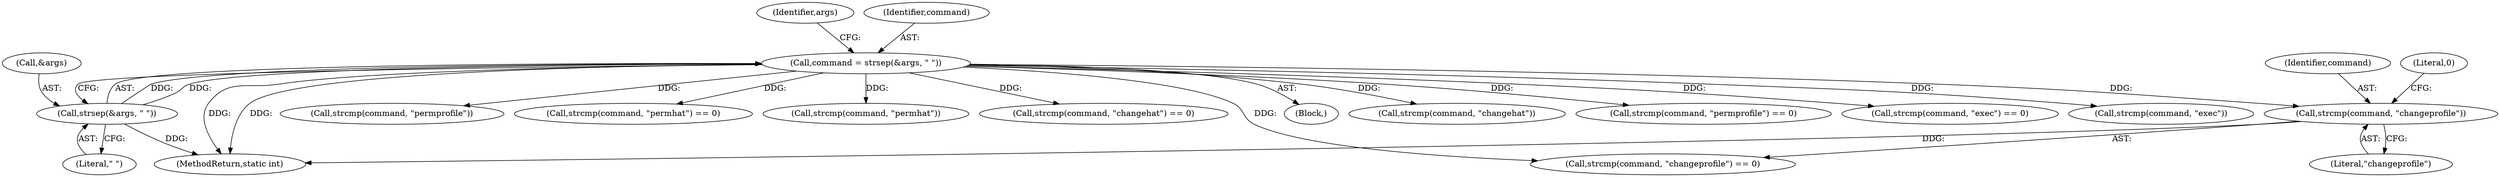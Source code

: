 digraph "0_linux_30a46a4647fd1df9cf52e43bf467f0d9265096ca@pointer" {
"1000244" [label="(Call,strcmp(command, \"changeprofile\"))"];
"1000178" [label="(Call,command = strsep(&args, \" \"))"];
"1000180" [label="(Call,strsep(&args, \" \"))"];
"1000246" [label="(Literal,\"changeprofile\")"];
"1000244" [label="(Call,strcmp(command, \"changeprofile\"))"];
"1000259" [label="(Call,strcmp(command, \"permprofile\") == 0)"];
"1000180" [label="(Call,strsep(&args, \" \"))"];
"1000283" [label="(Call,strcmp(command, \"exec\") == 0)"];
"1000183" [label="(Literal,\" \")"];
"1000186" [label="(Identifier,args)"];
"1000284" [label="(Call,strcmp(command, \"exec\"))"];
"1000351" [label="(MethodReturn,static int)"];
"1000260" [label="(Call,strcmp(command, \"permprofile\"))"];
"1000229" [label="(Call,strcmp(command, \"permhat\") == 0)"];
"1000230" [label="(Call,strcmp(command, \"permhat\"))"];
"1000178" [label="(Call,command = strsep(&args, \" \"))"];
"1000214" [label="(Call,strcmp(command, \"changehat\") == 0)"];
"1000247" [label="(Literal,0)"];
"1000245" [label="(Identifier,command)"];
"1000243" [label="(Call,strcmp(command, \"changeprofile\") == 0)"];
"1000181" [label="(Call,&args)"];
"1000109" [label="(Block,)"];
"1000179" [label="(Identifier,command)"];
"1000215" [label="(Call,strcmp(command, \"changehat\"))"];
"1000244" -> "1000243"  [label="AST: "];
"1000244" -> "1000246"  [label="CFG: "];
"1000245" -> "1000244"  [label="AST: "];
"1000246" -> "1000244"  [label="AST: "];
"1000247" -> "1000244"  [label="CFG: "];
"1000244" -> "1000351"  [label="DDG: "];
"1000178" -> "1000244"  [label="DDG: "];
"1000178" -> "1000109"  [label="AST: "];
"1000178" -> "1000180"  [label="CFG: "];
"1000179" -> "1000178"  [label="AST: "];
"1000180" -> "1000178"  [label="AST: "];
"1000186" -> "1000178"  [label="CFG: "];
"1000178" -> "1000351"  [label="DDG: "];
"1000178" -> "1000351"  [label="DDG: "];
"1000180" -> "1000178"  [label="DDG: "];
"1000180" -> "1000178"  [label="DDG: "];
"1000178" -> "1000214"  [label="DDG: "];
"1000178" -> "1000215"  [label="DDG: "];
"1000178" -> "1000229"  [label="DDG: "];
"1000178" -> "1000230"  [label="DDG: "];
"1000178" -> "1000243"  [label="DDG: "];
"1000178" -> "1000259"  [label="DDG: "];
"1000178" -> "1000260"  [label="DDG: "];
"1000178" -> "1000283"  [label="DDG: "];
"1000178" -> "1000284"  [label="DDG: "];
"1000180" -> "1000183"  [label="CFG: "];
"1000181" -> "1000180"  [label="AST: "];
"1000183" -> "1000180"  [label="AST: "];
"1000180" -> "1000351"  [label="DDG: "];
}
